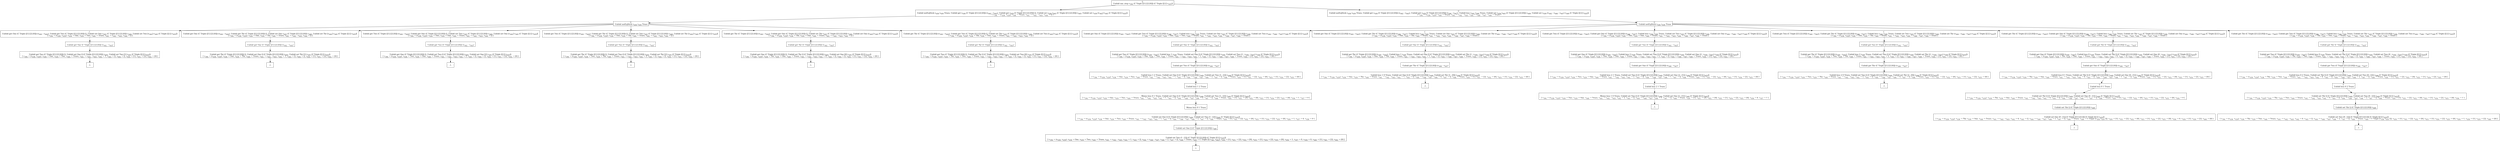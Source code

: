 digraph {
    graph [rankdir=TB
          ,bgcolor=transparent];
    node [shape=box
         ,fillcolor=white
         ,style=filled];
    0 [label=<O <BR/> Unfold one_step v<SUB>394</SUB> (C Triple [[1] [2] [0]]) (C Triple [[] [] v<SUB>435</SUB>])>];
    1 [label=<C <BR/> Unfold notEqStick v<SUB>438</SUB> v<SUB>439</SUB> Trueo, Unfold get v<SUB>438</SUB> (C Triple [[1] [2] [0]]) (v<SUB>442</SUB> : v<SUB>443</SUB>), Unfold get v<SUB>439</SUB> (C Triple [[1] [2] [0]]) [], Unfold set v<SUB>438</SUB> v<SUB>443</SUB> (C Triple [[1] [2] [0]]) v<SUB>445</SUB>, Unfold set v<SUB>439</SUB> [v<SUB>442</SUB>] v<SUB>445</SUB> (C Triple [[] [] v<SUB>435</SUB>]) <BR/>  [ v<SUB>394</SUB> &rarr; (v<SUB>438</SUB>, v<SUB>439</SUB>), v<SUB>440</SUB> &rarr; Trueo, v<SUB>441</SUB> &rarr; v<SUB>442</SUB> : v<SUB>443</SUB>, v<SUB>444</SUB> &rarr; [] ] >];
    2 [label=<C <BR/> Unfold notEqStick v<SUB>438</SUB> v<SUB>439</SUB> Trueo, Unfold get v<SUB>438</SUB> (C Triple [[1] [2] [0]]) (v<SUB>442</SUB> : v<SUB>443</SUB>), Unfold get v<SUB>439</SUB> (C Triple [[1] [2] [0]]) (v<SUB>446</SUB> : v<SUB>447</SUB>), Unfold less v<SUB>442</SUB> v<SUB>446</SUB> Trueo, Unfold set v<SUB>438</SUB> v<SUB>443</SUB> (C Triple [[1] [2] [0]]) v<SUB>449</SUB>, Unfold set v<SUB>439</SUB> (v<SUB>442</SUB> : v<SUB>446</SUB> : v<SUB>447</SUB>) v<SUB>449</SUB> (C Triple [[] [] v<SUB>435</SUB>]) <BR/>  [ v<SUB>394</SUB> &rarr; (v<SUB>438</SUB>, v<SUB>439</SUB>), v<SUB>440</SUB> &rarr; Trueo, v<SUB>441</SUB> &rarr; v<SUB>442</SUB> : v<SUB>443</SUB>, v<SUB>444</SUB> &rarr; v<SUB>446</SUB> : v<SUB>447</SUB>, v<SUB>448</SUB> &rarr; Trueo ] >];
    3 [label=<O <BR/> Unfold notEqStick v<SUB>438</SUB> v<SUB>439</SUB> Trueo>];
    4 [label=<C <BR/> Unfold get One (C Triple [[1] [2] [0]]) (v<SUB>442</SUB> : v<SUB>443</SUB>), Unfold get Two (C Triple [[1] [2] [0]]) [], Unfold set One v<SUB>443</SUB> (C Triple [[1] [2] [0]]) v<SUB>445</SUB>, Unfold set Two [v<SUB>442</SUB>] v<SUB>445</SUB> (C Triple [[] [] v<SUB>435</SUB>]) <BR/>  [ v<SUB>394</SUB> &rarr; (v<SUB>438</SUB>, v<SUB>439</SUB>), v<SUB>438</SUB> &rarr; One, v<SUB>439</SUB> &rarr; Two, v<SUB>440</SUB> &rarr; Trueo, v<SUB>441</SUB> &rarr; v<SUB>442</SUB> : v<SUB>443</SUB>, v<SUB>444</SUB> &rarr; [] ] >];
    5 [label=<C <BR/> Unfold get One (C Triple [[1] [2] [0]]) (v<SUB>442</SUB> : v<SUB>443</SUB>), Unfold get Thr (C Triple [[1] [2] [0]]) [], Unfold set One v<SUB>443</SUB> (C Triple [[1] [2] [0]]) v<SUB>445</SUB>, Unfold set Thr [v<SUB>442</SUB>] v<SUB>445</SUB> (C Triple [[] [] v<SUB>435</SUB>]) <BR/>  [ v<SUB>394</SUB> &rarr; (v<SUB>438</SUB>, v<SUB>439</SUB>), v<SUB>438</SUB> &rarr; One, v<SUB>439</SUB> &rarr; Thr, v<SUB>440</SUB> &rarr; Trueo, v<SUB>441</SUB> &rarr; v<SUB>442</SUB> : v<SUB>443</SUB>, v<SUB>444</SUB> &rarr; [] ] >];
    6 [label=<C <BR/> Unfold get Two (C Triple [[1] [2] [0]]) (v<SUB>442</SUB> : v<SUB>443</SUB>), Unfold get One (C Triple [[1] [2] [0]]) [], Unfold set Two v<SUB>443</SUB> (C Triple [[1] [2] [0]]) v<SUB>445</SUB>, Unfold set One [v<SUB>442</SUB>] v<SUB>445</SUB> (C Triple [[] [] v<SUB>435</SUB>]) <BR/>  [ v<SUB>394</SUB> &rarr; (v<SUB>438</SUB>, v<SUB>439</SUB>), v<SUB>438</SUB> &rarr; Two, v<SUB>439</SUB> &rarr; One, v<SUB>440</SUB> &rarr; Trueo, v<SUB>441</SUB> &rarr; v<SUB>442</SUB> : v<SUB>443</SUB>, v<SUB>444</SUB> &rarr; [] ] >];
    7 [label=<C <BR/> Unfold get Two (C Triple [[1] [2] [0]]) (v<SUB>442</SUB> : v<SUB>443</SUB>), Unfold get Thr (C Triple [[1] [2] [0]]) [], Unfold set Two v<SUB>443</SUB> (C Triple [[1] [2] [0]]) v<SUB>445</SUB>, Unfold set Thr [v<SUB>442</SUB>] v<SUB>445</SUB> (C Triple [[] [] v<SUB>435</SUB>]) <BR/>  [ v<SUB>394</SUB> &rarr; (v<SUB>438</SUB>, v<SUB>439</SUB>), v<SUB>438</SUB> &rarr; Two, v<SUB>439</SUB> &rarr; Thr, v<SUB>440</SUB> &rarr; Trueo, v<SUB>441</SUB> &rarr; v<SUB>442</SUB> : v<SUB>443</SUB>, v<SUB>444</SUB> &rarr; [] ] >];
    8 [label=<C <BR/> Unfold get Thr (C Triple [[1] [2] [0]]) (v<SUB>442</SUB> : v<SUB>443</SUB>), Unfold get One (C Triple [[1] [2] [0]]) [], Unfold set Thr v<SUB>443</SUB> (C Triple [[1] [2] [0]]) v<SUB>445</SUB>, Unfold set One [v<SUB>442</SUB>] v<SUB>445</SUB> (C Triple [[] [] v<SUB>435</SUB>]) <BR/>  [ v<SUB>394</SUB> &rarr; (v<SUB>438</SUB>, v<SUB>439</SUB>), v<SUB>438</SUB> &rarr; Thr, v<SUB>439</SUB> &rarr; One, v<SUB>440</SUB> &rarr; Trueo, v<SUB>441</SUB> &rarr; v<SUB>442</SUB> : v<SUB>443</SUB>, v<SUB>444</SUB> &rarr; [] ] >];
    9 [label=<C <BR/> Unfold get Thr (C Triple [[1] [2] [0]]) (v<SUB>442</SUB> : v<SUB>443</SUB>), Unfold get Two (C Triple [[1] [2] [0]]) [], Unfold set Thr v<SUB>443</SUB> (C Triple [[1] [2] [0]]) v<SUB>445</SUB>, Unfold set Two [v<SUB>442</SUB>] v<SUB>445</SUB> (C Triple [[] [] v<SUB>435</SUB>]) <BR/>  [ v<SUB>394</SUB> &rarr; (v<SUB>438</SUB>, v<SUB>439</SUB>), v<SUB>438</SUB> &rarr; Thr, v<SUB>439</SUB> &rarr; Two, v<SUB>440</SUB> &rarr; Trueo, v<SUB>441</SUB> &rarr; v<SUB>442</SUB> : v<SUB>443</SUB>, v<SUB>444</SUB> &rarr; [] ] >];
    10 [label=<O <BR/> Unfold get One (C Triple [[1] [2] [0]]) (v<SUB>442</SUB> : v<SUB>443</SUB>)>];
    11 [label=<C <BR/> Unfold get Two (C Triple [[1] [2] [0]]) [], Unfold set One [] (C Triple [[1] [2] [0]]) v<SUB>445</SUB>, Unfold set Two [1] v<SUB>445</SUB> (C Triple [[] [] v<SUB>435</SUB>]) <BR/>  [ v<SUB>394</SUB> &rarr; (v<SUB>438</SUB>, v<SUB>439</SUB>), v<SUB>438</SUB> &rarr; One, v<SUB>439</SUB> &rarr; Two, v<SUB>440</SUB> &rarr; Trueo, v<SUB>441</SUB> &rarr; v<SUB>442</SUB> : v<SUB>443</SUB>, v<SUB>442</SUB> &rarr; 1, v<SUB>443</SUB> &rarr; [], v<SUB>444</SUB> &rarr; [], v<SUB>450</SUB> &rarr; [1], v<SUB>451</SUB> &rarr; [2], v<SUB>452</SUB> &rarr; [0] ] >];
    12 [label=<_|_>];
    13 [label=<O <BR/> Unfold get One (C Triple [[1] [2] [0]]) (v<SUB>442</SUB> : v<SUB>443</SUB>)>];
    14 [label=<C <BR/> Unfold get Thr (C Triple [[1] [2] [0]]) [], Unfold set One [] (C Triple [[1] [2] [0]]) v<SUB>445</SUB>, Unfold set Thr [1] v<SUB>445</SUB> (C Triple [[] [] v<SUB>435</SUB>]) <BR/>  [ v<SUB>394</SUB> &rarr; (v<SUB>438</SUB>, v<SUB>439</SUB>), v<SUB>438</SUB> &rarr; One, v<SUB>439</SUB> &rarr; Thr, v<SUB>440</SUB> &rarr; Trueo, v<SUB>441</SUB> &rarr; v<SUB>442</SUB> : v<SUB>443</SUB>, v<SUB>442</SUB> &rarr; 1, v<SUB>443</SUB> &rarr; [], v<SUB>444</SUB> &rarr; [], v<SUB>450</SUB> &rarr; [1], v<SUB>451</SUB> &rarr; [2], v<SUB>452</SUB> &rarr; [0] ] >];
    15 [label=<_|_>];
    16 [label=<O <BR/> Unfold get Two (C Triple [[1] [2] [0]]) (v<SUB>442</SUB> : v<SUB>443</SUB>)>];
    17 [label=<C <BR/> Unfold get One (C Triple [[1] [2] [0]]) [], Unfold set Two [] (C Triple [[1] [2] [0]]) v<SUB>445</SUB>, Unfold set One [2] v<SUB>445</SUB> (C Triple [[] [] v<SUB>435</SUB>]) <BR/>  [ v<SUB>394</SUB> &rarr; (v<SUB>438</SUB>, v<SUB>439</SUB>), v<SUB>438</SUB> &rarr; Two, v<SUB>439</SUB> &rarr; One, v<SUB>440</SUB> &rarr; Trueo, v<SUB>441</SUB> &rarr; v<SUB>442</SUB> : v<SUB>443</SUB>, v<SUB>442</SUB> &rarr; 2, v<SUB>443</SUB> &rarr; [], v<SUB>444</SUB> &rarr; [], v<SUB>450</SUB> &rarr; [1], v<SUB>451</SUB> &rarr; [2], v<SUB>452</SUB> &rarr; [0] ] >];
    18 [label=<_|_>];
    19 [label=<O <BR/> Unfold get Two (C Triple [[1] [2] [0]]) (v<SUB>442</SUB> : v<SUB>443</SUB>)>];
    20 [label=<C <BR/> Unfold get Thr (C Triple [[1] [2] [0]]) [], Unfold set Two [] (C Triple [[1] [2] [0]]) v<SUB>445</SUB>, Unfold set Thr [2] v<SUB>445</SUB> (C Triple [[] [] v<SUB>435</SUB>]) <BR/>  [ v<SUB>394</SUB> &rarr; (v<SUB>438</SUB>, v<SUB>439</SUB>), v<SUB>438</SUB> &rarr; Two, v<SUB>439</SUB> &rarr; Thr, v<SUB>440</SUB> &rarr; Trueo, v<SUB>441</SUB> &rarr; v<SUB>442</SUB> : v<SUB>443</SUB>, v<SUB>442</SUB> &rarr; 2, v<SUB>443</SUB> &rarr; [], v<SUB>444</SUB> &rarr; [], v<SUB>450</SUB> &rarr; [1], v<SUB>451</SUB> &rarr; [2], v<SUB>452</SUB> &rarr; [0] ] >];
    21 [label=<_|_>];
    22 [label=<O <BR/> Unfold get Thr (C Triple [[1] [2] [0]]) (v<SUB>442</SUB> : v<SUB>443</SUB>)>];
    23 [label=<C <BR/> Unfold get One (C Triple [[1] [2] [0]]) [], Unfold set Thr [] (C Triple [[1] [2] [0]]) v<SUB>445</SUB>, Unfold set One [0] v<SUB>445</SUB> (C Triple [[] [] v<SUB>435</SUB>]) <BR/>  [ v<SUB>394</SUB> &rarr; (v<SUB>438</SUB>, v<SUB>439</SUB>), v<SUB>438</SUB> &rarr; Thr, v<SUB>439</SUB> &rarr; One, v<SUB>440</SUB> &rarr; Trueo, v<SUB>441</SUB> &rarr; v<SUB>442</SUB> : v<SUB>443</SUB>, v<SUB>442</SUB> &rarr; 0, v<SUB>443</SUB> &rarr; [], v<SUB>444</SUB> &rarr; [], v<SUB>450</SUB> &rarr; [1], v<SUB>451</SUB> &rarr; [2], v<SUB>452</SUB> &rarr; [0] ] >];
    24 [label=<_|_>];
    25 [label=<O <BR/> Unfold get Thr (C Triple [[1] [2] [0]]) (v<SUB>442</SUB> : v<SUB>443</SUB>)>];
    26 [label=<C <BR/> Unfold get Two (C Triple [[1] [2] [0]]) [], Unfold set Thr [] (C Triple [[1] [2] [0]]) v<SUB>445</SUB>, Unfold set Two [0] v<SUB>445</SUB> (C Triple [[] [] v<SUB>435</SUB>]) <BR/>  [ v<SUB>394</SUB> &rarr; (v<SUB>438</SUB>, v<SUB>439</SUB>), v<SUB>438</SUB> &rarr; Thr, v<SUB>439</SUB> &rarr; Two, v<SUB>440</SUB> &rarr; Trueo, v<SUB>441</SUB> &rarr; v<SUB>442</SUB> : v<SUB>443</SUB>, v<SUB>442</SUB> &rarr; 0, v<SUB>443</SUB> &rarr; [], v<SUB>444</SUB> &rarr; [], v<SUB>450</SUB> &rarr; [1], v<SUB>451</SUB> &rarr; [2], v<SUB>452</SUB> &rarr; [0] ] >];
    27 [label=<_|_>];
    28 [label=<O <BR/> Unfold notEqStick v<SUB>438</SUB> v<SUB>439</SUB> Trueo>];
    29 [label=<C <BR/> Unfold get One (C Triple [[1] [2] [0]]) (v<SUB>442</SUB> : v<SUB>443</SUB>), Unfold get Two (C Triple [[1] [2] [0]]) (v<SUB>446</SUB> : v<SUB>447</SUB>), Unfold less v<SUB>442</SUB> v<SUB>446</SUB> Trueo, Unfold set One v<SUB>443</SUB> (C Triple [[1] [2] [0]]) v<SUB>449</SUB>, Unfold set Two (v<SUB>442</SUB> : v<SUB>446</SUB> : v<SUB>447</SUB>) v<SUB>449</SUB> (C Triple [[] [] v<SUB>435</SUB>]) <BR/>  [ v<SUB>394</SUB> &rarr; (v<SUB>438</SUB>, v<SUB>439</SUB>), v<SUB>438</SUB> &rarr; One, v<SUB>439</SUB> &rarr; Two, v<SUB>440</SUB> &rarr; Trueo, v<SUB>441</SUB> &rarr; v<SUB>442</SUB> : v<SUB>443</SUB>, v<SUB>444</SUB> &rarr; v<SUB>446</SUB> : v<SUB>447</SUB>, v<SUB>448</SUB> &rarr; Trueo ] >];
    30 [label=<C <BR/> Unfold get One (C Triple [[1] [2] [0]]) (v<SUB>442</SUB> : v<SUB>443</SUB>), Unfold get Thr (C Triple [[1] [2] [0]]) (v<SUB>446</SUB> : v<SUB>447</SUB>), Unfold less v<SUB>442</SUB> v<SUB>446</SUB> Trueo, Unfold set One v<SUB>443</SUB> (C Triple [[1] [2] [0]]) v<SUB>449</SUB>, Unfold set Thr (v<SUB>442</SUB> : v<SUB>446</SUB> : v<SUB>447</SUB>) v<SUB>449</SUB> (C Triple [[] [] v<SUB>435</SUB>]) <BR/>  [ v<SUB>394</SUB> &rarr; (v<SUB>438</SUB>, v<SUB>439</SUB>), v<SUB>438</SUB> &rarr; One, v<SUB>439</SUB> &rarr; Thr, v<SUB>440</SUB> &rarr; Trueo, v<SUB>441</SUB> &rarr; v<SUB>442</SUB> : v<SUB>443</SUB>, v<SUB>444</SUB> &rarr; v<SUB>446</SUB> : v<SUB>447</SUB>, v<SUB>448</SUB> &rarr; Trueo ] >];
    31 [label=<C <BR/> Unfold get Two (C Triple [[1] [2] [0]]) (v<SUB>442</SUB> : v<SUB>443</SUB>), Unfold get One (C Triple [[1] [2] [0]]) (v<SUB>446</SUB> : v<SUB>447</SUB>), Unfold less v<SUB>442</SUB> v<SUB>446</SUB> Trueo, Unfold set Two v<SUB>443</SUB> (C Triple [[1] [2] [0]]) v<SUB>449</SUB>, Unfold set One (v<SUB>442</SUB> : v<SUB>446</SUB> : v<SUB>447</SUB>) v<SUB>449</SUB> (C Triple [[] [] v<SUB>435</SUB>]) <BR/>  [ v<SUB>394</SUB> &rarr; (v<SUB>438</SUB>, v<SUB>439</SUB>), v<SUB>438</SUB> &rarr; Two, v<SUB>439</SUB> &rarr; One, v<SUB>440</SUB> &rarr; Trueo, v<SUB>441</SUB> &rarr; v<SUB>442</SUB> : v<SUB>443</SUB>, v<SUB>444</SUB> &rarr; v<SUB>446</SUB> : v<SUB>447</SUB>, v<SUB>448</SUB> &rarr; Trueo ] >];
    32 [label=<C <BR/> Unfold get Two (C Triple [[1] [2] [0]]) (v<SUB>442</SUB> : v<SUB>443</SUB>), Unfold get Thr (C Triple [[1] [2] [0]]) (v<SUB>446</SUB> : v<SUB>447</SUB>), Unfold less v<SUB>442</SUB> v<SUB>446</SUB> Trueo, Unfold set Two v<SUB>443</SUB> (C Triple [[1] [2] [0]]) v<SUB>449</SUB>, Unfold set Thr (v<SUB>442</SUB> : v<SUB>446</SUB> : v<SUB>447</SUB>) v<SUB>449</SUB> (C Triple [[] [] v<SUB>435</SUB>]) <BR/>  [ v<SUB>394</SUB> &rarr; (v<SUB>438</SUB>, v<SUB>439</SUB>), v<SUB>438</SUB> &rarr; Two, v<SUB>439</SUB> &rarr; Thr, v<SUB>440</SUB> &rarr; Trueo, v<SUB>441</SUB> &rarr; v<SUB>442</SUB> : v<SUB>443</SUB>, v<SUB>444</SUB> &rarr; v<SUB>446</SUB> : v<SUB>447</SUB>, v<SUB>448</SUB> &rarr; Trueo ] >];
    33 [label=<C <BR/> Unfold get Thr (C Triple [[1] [2] [0]]) (v<SUB>442</SUB> : v<SUB>443</SUB>), Unfold get One (C Triple [[1] [2] [0]]) (v<SUB>446</SUB> : v<SUB>447</SUB>), Unfold less v<SUB>442</SUB> v<SUB>446</SUB> Trueo, Unfold set Thr v<SUB>443</SUB> (C Triple [[1] [2] [0]]) v<SUB>449</SUB>, Unfold set One (v<SUB>442</SUB> : v<SUB>446</SUB> : v<SUB>447</SUB>) v<SUB>449</SUB> (C Triple [[] [] v<SUB>435</SUB>]) <BR/>  [ v<SUB>394</SUB> &rarr; (v<SUB>438</SUB>, v<SUB>439</SUB>), v<SUB>438</SUB> &rarr; Thr, v<SUB>439</SUB> &rarr; One, v<SUB>440</SUB> &rarr; Trueo, v<SUB>441</SUB> &rarr; v<SUB>442</SUB> : v<SUB>443</SUB>, v<SUB>444</SUB> &rarr; v<SUB>446</SUB> : v<SUB>447</SUB>, v<SUB>448</SUB> &rarr; Trueo ] >];
    34 [label=<C <BR/> Unfold get Thr (C Triple [[1] [2] [0]]) (v<SUB>442</SUB> : v<SUB>443</SUB>), Unfold get Two (C Triple [[1] [2] [0]]) (v<SUB>446</SUB> : v<SUB>447</SUB>), Unfold less v<SUB>442</SUB> v<SUB>446</SUB> Trueo, Unfold set Thr v<SUB>443</SUB> (C Triple [[1] [2] [0]]) v<SUB>449</SUB>, Unfold set Two (v<SUB>442</SUB> : v<SUB>446</SUB> : v<SUB>447</SUB>) v<SUB>449</SUB> (C Triple [[] [] v<SUB>435</SUB>]) <BR/>  [ v<SUB>394</SUB> &rarr; (v<SUB>438</SUB>, v<SUB>439</SUB>), v<SUB>438</SUB> &rarr; Thr, v<SUB>439</SUB> &rarr; Two, v<SUB>440</SUB> &rarr; Trueo, v<SUB>441</SUB> &rarr; v<SUB>442</SUB> : v<SUB>443</SUB>, v<SUB>444</SUB> &rarr; v<SUB>446</SUB> : v<SUB>447</SUB>, v<SUB>448</SUB> &rarr; Trueo ] >];
    35 [label=<O <BR/> Unfold get One (C Triple [[1] [2] [0]]) (v<SUB>442</SUB> : v<SUB>443</SUB>)>];
    36 [label=<C <BR/> Unfold get Two (C Triple [[1] [2] [0]]) (v<SUB>446</SUB> : v<SUB>447</SUB>), Unfold less 1 v<SUB>446</SUB> Trueo, Unfold set One [] (C Triple [[1] [2] [0]]) v<SUB>449</SUB>, Unfold set Two (1 : v<SUB>446</SUB> : v<SUB>447</SUB>) v<SUB>449</SUB> (C Triple [[] [] v<SUB>435</SUB>]) <BR/>  [ v<SUB>394</SUB> &rarr; (v<SUB>438</SUB>, v<SUB>439</SUB>), v<SUB>438</SUB> &rarr; One, v<SUB>439</SUB> &rarr; Two, v<SUB>440</SUB> &rarr; Trueo, v<SUB>441</SUB> &rarr; v<SUB>442</SUB> : v<SUB>443</SUB>, v<SUB>442</SUB> &rarr; 1, v<SUB>443</SUB> &rarr; [], v<SUB>444</SUB> &rarr; v<SUB>446</SUB> : v<SUB>447</SUB>, v<SUB>448</SUB> &rarr; Trueo, v<SUB>450</SUB> &rarr; [1], v<SUB>451</SUB> &rarr; [2], v<SUB>452</SUB> &rarr; [0] ] >];
    37 [label=<O <BR/> Unfold get Two (C Triple [[1] [2] [0]]) (v<SUB>446</SUB> : v<SUB>447</SUB>)>];
    38 [label=<C <BR/> Unfold less 1 2 Trueo, Unfold set One [] (C Triple [[1] [2] [0]]) v<SUB>449</SUB>, Unfold set Two (1 : [2]) v<SUB>449</SUB> (C Triple [[] [] v<SUB>435</SUB>]) <BR/>  [ v<SUB>394</SUB> &rarr; (v<SUB>438</SUB>, v<SUB>439</SUB>), v<SUB>438</SUB> &rarr; One, v<SUB>439</SUB> &rarr; Two, v<SUB>440</SUB> &rarr; Trueo, v<SUB>441</SUB> &rarr; v<SUB>442</SUB> : v<SUB>443</SUB>, v<SUB>442</SUB> &rarr; 1, v<SUB>443</SUB> &rarr; [], v<SUB>444</SUB> &rarr; v<SUB>446</SUB> : v<SUB>447</SUB>, v<SUB>446</SUB> &rarr; 2, v<SUB>447</SUB> &rarr; [], v<SUB>448</SUB> &rarr; Trueo, v<SUB>450</SUB> &rarr; [1], v<SUB>451</SUB> &rarr; [2], v<SUB>452</SUB> &rarr; [0], v<SUB>453</SUB> &rarr; [1], v<SUB>454</SUB> &rarr; [2], v<SUB>455</SUB> &rarr; [0] ] >];
    39 [label=<O <BR/> Unfold less 1 2 Trueo>];
    40 [label=<C <BR/> Memo less 0 1 Trueo, Unfold set One [] (C Triple [[1] [2] [0]]) v<SUB>449</SUB>, Unfold set Two (1 : [2]) v<SUB>449</SUB> (C Triple [[] [] v<SUB>435</SUB>]) <BR/>  [ v<SUB>394</SUB> &rarr; (v<SUB>438</SUB>, v<SUB>439</SUB>), v<SUB>438</SUB> &rarr; One, v<SUB>439</SUB> &rarr; Two, v<SUB>440</SUB> &rarr; Trueo, v<SUB>441</SUB> &rarr; v<SUB>442</SUB> : v<SUB>443</SUB>, v<SUB>442</SUB> &rarr; 1, v<SUB>443</SUB> &rarr; [], v<SUB>444</SUB> &rarr; v<SUB>446</SUB> : v<SUB>447</SUB>, v<SUB>446</SUB> &rarr; 2, v<SUB>447</SUB> &rarr; [], v<SUB>448</SUB> &rarr; Trueo, v<SUB>450</SUB> &rarr; [1], v<SUB>451</SUB> &rarr; [2], v<SUB>452</SUB> &rarr; [0], v<SUB>453</SUB> &rarr; [1], v<SUB>454</SUB> &rarr; [2], v<SUB>455</SUB> &rarr; [0], v<SUB>456</SUB> &rarr; 1, v<SUB>457</SUB> &rarr; 0 ] >];
    41 [label=<O <BR/> Memo less 0 1 Trueo>];
    42 [label=<C <BR/> Unfold set One [] (C Triple [[1] [2] [0]]) v<SUB>449</SUB>, Unfold set Two (1 : [2]) v<SUB>449</SUB> (C Triple [[] [] v<SUB>435</SUB>]) <BR/>  [ v<SUB>394</SUB> &rarr; (v<SUB>438</SUB>, v<SUB>439</SUB>), v<SUB>438</SUB> &rarr; One, v<SUB>439</SUB> &rarr; Two, v<SUB>440</SUB> &rarr; Trueo, v<SUB>441</SUB> &rarr; v<SUB>442</SUB> : v<SUB>443</SUB>, v<SUB>442</SUB> &rarr; 1, v<SUB>443</SUB> &rarr; [], v<SUB>444</SUB> &rarr; v<SUB>446</SUB> : v<SUB>447</SUB>, v<SUB>446</SUB> &rarr; 2, v<SUB>447</SUB> &rarr; [], v<SUB>448</SUB> &rarr; Trueo, v<SUB>450</SUB> &rarr; [1], v<SUB>451</SUB> &rarr; [2], v<SUB>452</SUB> &rarr; [0], v<SUB>453</SUB> &rarr; [1], v<SUB>454</SUB> &rarr; [2], v<SUB>455</SUB> &rarr; [0], v<SUB>456</SUB> &rarr; 1, v<SUB>457</SUB> &rarr; 0, v<SUB>458</SUB> &rarr; 0 ] >];
    43 [label=<O <BR/> Unfold set One [] (C Triple [[1] [2] [0]]) v<SUB>449</SUB>>];
    44 [label=<C <BR/> Unfold set Two (1 : [2]) (C Triple [[] [2] [0]]) (C Triple [[] [] v<SUB>435</SUB>]) <BR/>  [ v<SUB>394</SUB> &rarr; (v<SUB>438</SUB>, v<SUB>439</SUB>), v<SUB>438</SUB> &rarr; One, v<SUB>439</SUB> &rarr; Two, v<SUB>440</SUB> &rarr; Trueo, v<SUB>441</SUB> &rarr; v<SUB>442</SUB> : v<SUB>443</SUB>, v<SUB>442</SUB> &rarr; 1, v<SUB>443</SUB> &rarr; [], v<SUB>444</SUB> &rarr; v<SUB>446</SUB> : v<SUB>447</SUB>, v<SUB>446</SUB> &rarr; 2, v<SUB>447</SUB> &rarr; [], v<SUB>448</SUB> &rarr; Trueo, v<SUB>449</SUB> &rarr; C Triple [[] v<SUB>461</SUB> v<SUB>462</SUB>], v<SUB>450</SUB> &rarr; [1], v<SUB>451</SUB> &rarr; [2], v<SUB>452</SUB> &rarr; [0], v<SUB>453</SUB> &rarr; [1], v<SUB>454</SUB> &rarr; [2], v<SUB>455</SUB> &rarr; [0], v<SUB>456</SUB> &rarr; 1, v<SUB>457</SUB> &rarr; 0, v<SUB>458</SUB> &rarr; 0, v<SUB>460</SUB> &rarr; [1], v<SUB>461</SUB> &rarr; [2], v<SUB>462</SUB> &rarr; [0] ] >];
    45 [label=<_|_>];
    46 [label=<O <BR/> Unfold get One (C Triple [[1] [2] [0]]) (v<SUB>442</SUB> : v<SUB>443</SUB>)>];
    47 [label=<C <BR/> Unfold get Thr (C Triple [[1] [2] [0]]) (v<SUB>446</SUB> : v<SUB>447</SUB>), Unfold less 1 v<SUB>446</SUB> Trueo, Unfold set One [] (C Triple [[1] [2] [0]]) v<SUB>449</SUB>, Unfold set Thr (1 : v<SUB>446</SUB> : v<SUB>447</SUB>) v<SUB>449</SUB> (C Triple [[] [] v<SUB>435</SUB>]) <BR/>  [ v<SUB>394</SUB> &rarr; (v<SUB>438</SUB>, v<SUB>439</SUB>), v<SUB>438</SUB> &rarr; One, v<SUB>439</SUB> &rarr; Thr, v<SUB>440</SUB> &rarr; Trueo, v<SUB>441</SUB> &rarr; v<SUB>442</SUB> : v<SUB>443</SUB>, v<SUB>442</SUB> &rarr; 1, v<SUB>443</SUB> &rarr; [], v<SUB>444</SUB> &rarr; v<SUB>446</SUB> : v<SUB>447</SUB>, v<SUB>448</SUB> &rarr; Trueo, v<SUB>450</SUB> &rarr; [1], v<SUB>451</SUB> &rarr; [2], v<SUB>452</SUB> &rarr; [0] ] >];
    48 [label=<O <BR/> Unfold get Thr (C Triple [[1] [2] [0]]) (v<SUB>446</SUB> : v<SUB>447</SUB>)>];
    49 [label=<C <BR/> Unfold less 1 0 Trueo, Unfold set One [] (C Triple [[1] [2] [0]]) v<SUB>449</SUB>, Unfold set Thr (1 : [0]) v<SUB>449</SUB> (C Triple [[] [] v<SUB>435</SUB>]) <BR/>  [ v<SUB>394</SUB> &rarr; (v<SUB>438</SUB>, v<SUB>439</SUB>), v<SUB>438</SUB> &rarr; One, v<SUB>439</SUB> &rarr; Thr, v<SUB>440</SUB> &rarr; Trueo, v<SUB>441</SUB> &rarr; v<SUB>442</SUB> : v<SUB>443</SUB>, v<SUB>442</SUB> &rarr; 1, v<SUB>443</SUB> &rarr; [], v<SUB>444</SUB> &rarr; v<SUB>446</SUB> : v<SUB>447</SUB>, v<SUB>446</SUB> &rarr; 0, v<SUB>447</SUB> &rarr; [], v<SUB>448</SUB> &rarr; Trueo, v<SUB>450</SUB> &rarr; [1], v<SUB>451</SUB> &rarr; [2], v<SUB>452</SUB> &rarr; [0], v<SUB>453</SUB> &rarr; [1], v<SUB>454</SUB> &rarr; [2], v<SUB>455</SUB> &rarr; [0] ] >];
    50 [label=<_|_>];
    51 [label=<O <BR/> Unfold get Two (C Triple [[1] [2] [0]]) (v<SUB>442</SUB> : v<SUB>443</SUB>)>];
    52 [label=<C <BR/> Unfold get One (C Triple [[1] [2] [0]]) (v<SUB>446</SUB> : v<SUB>447</SUB>), Unfold less 2 v<SUB>446</SUB> Trueo, Unfold set Two [] (C Triple [[1] [2] [0]]) v<SUB>449</SUB>, Unfold set One (2 : v<SUB>446</SUB> : v<SUB>447</SUB>) v<SUB>449</SUB> (C Triple [[] [] v<SUB>435</SUB>]) <BR/>  [ v<SUB>394</SUB> &rarr; (v<SUB>438</SUB>, v<SUB>439</SUB>), v<SUB>438</SUB> &rarr; Two, v<SUB>439</SUB> &rarr; One, v<SUB>440</SUB> &rarr; Trueo, v<SUB>441</SUB> &rarr; v<SUB>442</SUB> : v<SUB>443</SUB>, v<SUB>442</SUB> &rarr; 2, v<SUB>443</SUB> &rarr; [], v<SUB>444</SUB> &rarr; v<SUB>446</SUB> : v<SUB>447</SUB>, v<SUB>448</SUB> &rarr; Trueo, v<SUB>450</SUB> &rarr; [1], v<SUB>451</SUB> &rarr; [2], v<SUB>452</SUB> &rarr; [0] ] >];
    53 [label=<O <BR/> Unfold get One (C Triple [[1] [2] [0]]) (v<SUB>446</SUB> : v<SUB>447</SUB>)>];
    54 [label=<C <BR/> Unfold less 2 1 Trueo, Unfold set Two [] (C Triple [[1] [2] [0]]) v<SUB>449</SUB>, Unfold set One (2 : [1]) v<SUB>449</SUB> (C Triple [[] [] v<SUB>435</SUB>]) <BR/>  [ v<SUB>394</SUB> &rarr; (v<SUB>438</SUB>, v<SUB>439</SUB>), v<SUB>438</SUB> &rarr; Two, v<SUB>439</SUB> &rarr; One, v<SUB>440</SUB> &rarr; Trueo, v<SUB>441</SUB> &rarr; v<SUB>442</SUB> : v<SUB>443</SUB>, v<SUB>442</SUB> &rarr; 2, v<SUB>443</SUB> &rarr; [], v<SUB>444</SUB> &rarr; v<SUB>446</SUB> : v<SUB>447</SUB>, v<SUB>446</SUB> &rarr; 1, v<SUB>447</SUB> &rarr; [], v<SUB>448</SUB> &rarr; Trueo, v<SUB>450</SUB> &rarr; [1], v<SUB>451</SUB> &rarr; [2], v<SUB>452</SUB> &rarr; [0], v<SUB>453</SUB> &rarr; [1], v<SUB>454</SUB> &rarr; [2], v<SUB>455</SUB> &rarr; [0] ] >];
    55 [label=<O <BR/> Unfold less 2 1 Trueo>];
    56 [label=<C <BR/> Memo less 1 0 Trueo, Unfold set Two [] (C Triple [[1] [2] [0]]) v<SUB>449</SUB>, Unfold set One (2 : [1]) v<SUB>449</SUB> (C Triple [[] [] v<SUB>435</SUB>]) <BR/>  [ v<SUB>394</SUB> &rarr; (v<SUB>438</SUB>, v<SUB>439</SUB>), v<SUB>438</SUB> &rarr; Two, v<SUB>439</SUB> &rarr; One, v<SUB>440</SUB> &rarr; Trueo, v<SUB>441</SUB> &rarr; v<SUB>442</SUB> : v<SUB>443</SUB>, v<SUB>442</SUB> &rarr; 2, v<SUB>443</SUB> &rarr; [], v<SUB>444</SUB> &rarr; v<SUB>446</SUB> : v<SUB>447</SUB>, v<SUB>446</SUB> &rarr; 1, v<SUB>447</SUB> &rarr; [], v<SUB>448</SUB> &rarr; Trueo, v<SUB>450</SUB> &rarr; [1], v<SUB>451</SUB> &rarr; [2], v<SUB>452</SUB> &rarr; [0], v<SUB>453</SUB> &rarr; [1], v<SUB>454</SUB> &rarr; [2], v<SUB>455</SUB> &rarr; [0], v<SUB>456</SUB> &rarr; 0, v<SUB>457</SUB> &rarr; 1 ] >];
    57 [label=<_|_>];
    58 [label=<O <BR/> Unfold get Two (C Triple [[1] [2] [0]]) (v<SUB>442</SUB> : v<SUB>443</SUB>)>];
    59 [label=<C <BR/> Unfold get Thr (C Triple [[1] [2] [0]]) (v<SUB>446</SUB> : v<SUB>447</SUB>), Unfold less 2 v<SUB>446</SUB> Trueo, Unfold set Two [] (C Triple [[1] [2] [0]]) v<SUB>449</SUB>, Unfold set Thr (2 : v<SUB>446</SUB> : v<SUB>447</SUB>) v<SUB>449</SUB> (C Triple [[] [] v<SUB>435</SUB>]) <BR/>  [ v<SUB>394</SUB> &rarr; (v<SUB>438</SUB>, v<SUB>439</SUB>), v<SUB>438</SUB> &rarr; Two, v<SUB>439</SUB> &rarr; Thr, v<SUB>440</SUB> &rarr; Trueo, v<SUB>441</SUB> &rarr; v<SUB>442</SUB> : v<SUB>443</SUB>, v<SUB>442</SUB> &rarr; 2, v<SUB>443</SUB> &rarr; [], v<SUB>444</SUB> &rarr; v<SUB>446</SUB> : v<SUB>447</SUB>, v<SUB>448</SUB> &rarr; Trueo, v<SUB>450</SUB> &rarr; [1], v<SUB>451</SUB> &rarr; [2], v<SUB>452</SUB> &rarr; [0] ] >];
    60 [label=<O <BR/> Unfold get Thr (C Triple [[1] [2] [0]]) (v<SUB>446</SUB> : v<SUB>447</SUB>)>];
    61 [label=<C <BR/> Unfold less 2 0 Trueo, Unfold set Two [] (C Triple [[1] [2] [0]]) v<SUB>449</SUB>, Unfold set Thr (2 : [0]) v<SUB>449</SUB> (C Triple [[] [] v<SUB>435</SUB>]) <BR/>  [ v<SUB>394</SUB> &rarr; (v<SUB>438</SUB>, v<SUB>439</SUB>), v<SUB>438</SUB> &rarr; Two, v<SUB>439</SUB> &rarr; Thr, v<SUB>440</SUB> &rarr; Trueo, v<SUB>441</SUB> &rarr; v<SUB>442</SUB> : v<SUB>443</SUB>, v<SUB>442</SUB> &rarr; 2, v<SUB>443</SUB> &rarr; [], v<SUB>444</SUB> &rarr; v<SUB>446</SUB> : v<SUB>447</SUB>, v<SUB>446</SUB> &rarr; 0, v<SUB>447</SUB> &rarr; [], v<SUB>448</SUB> &rarr; Trueo, v<SUB>450</SUB> &rarr; [1], v<SUB>451</SUB> &rarr; [2], v<SUB>452</SUB> &rarr; [0], v<SUB>453</SUB> &rarr; [1], v<SUB>454</SUB> &rarr; [2], v<SUB>455</SUB> &rarr; [0] ] >];
    62 [label=<_|_>];
    63 [label=<O <BR/> Unfold get Thr (C Triple [[1] [2] [0]]) (v<SUB>442</SUB> : v<SUB>443</SUB>)>];
    64 [label=<C <BR/> Unfold get One (C Triple [[1] [2] [0]]) (v<SUB>446</SUB> : v<SUB>447</SUB>), Unfold less 0 v<SUB>446</SUB> Trueo, Unfold set Thr [] (C Triple [[1] [2] [0]]) v<SUB>449</SUB>, Unfold set One (0 : v<SUB>446</SUB> : v<SUB>447</SUB>) v<SUB>449</SUB> (C Triple [[] [] v<SUB>435</SUB>]) <BR/>  [ v<SUB>394</SUB> &rarr; (v<SUB>438</SUB>, v<SUB>439</SUB>), v<SUB>438</SUB> &rarr; Thr, v<SUB>439</SUB> &rarr; One, v<SUB>440</SUB> &rarr; Trueo, v<SUB>441</SUB> &rarr; v<SUB>442</SUB> : v<SUB>443</SUB>, v<SUB>442</SUB> &rarr; 0, v<SUB>443</SUB> &rarr; [], v<SUB>444</SUB> &rarr; v<SUB>446</SUB> : v<SUB>447</SUB>, v<SUB>448</SUB> &rarr; Trueo, v<SUB>450</SUB> &rarr; [1], v<SUB>451</SUB> &rarr; [2], v<SUB>452</SUB> &rarr; [0] ] >];
    65 [label=<O <BR/> Unfold get One (C Triple [[1] [2] [0]]) (v<SUB>446</SUB> : v<SUB>447</SUB>)>];
    66 [label=<C <BR/> Unfold less 0 1 Trueo, Unfold set Thr [] (C Triple [[1] [2] [0]]) v<SUB>449</SUB>, Unfold set One (0 : [1]) v<SUB>449</SUB> (C Triple [[] [] v<SUB>435</SUB>]) <BR/>  [ v<SUB>394</SUB> &rarr; (v<SUB>438</SUB>, v<SUB>439</SUB>), v<SUB>438</SUB> &rarr; Thr, v<SUB>439</SUB> &rarr; One, v<SUB>440</SUB> &rarr; Trueo, v<SUB>441</SUB> &rarr; v<SUB>442</SUB> : v<SUB>443</SUB>, v<SUB>442</SUB> &rarr; 0, v<SUB>443</SUB> &rarr; [], v<SUB>444</SUB> &rarr; v<SUB>446</SUB> : v<SUB>447</SUB>, v<SUB>446</SUB> &rarr; 1, v<SUB>447</SUB> &rarr; [], v<SUB>448</SUB> &rarr; Trueo, v<SUB>450</SUB> &rarr; [1], v<SUB>451</SUB> &rarr; [2], v<SUB>452</SUB> &rarr; [0], v<SUB>453</SUB> &rarr; [1], v<SUB>454</SUB> &rarr; [2], v<SUB>455</SUB> &rarr; [0] ] >];
    67 [label=<O <BR/> Unfold less 0 1 Trueo>];
    68 [label=<C <BR/> Unfold set Thr [] (C Triple [[1] [2] [0]]) v<SUB>449</SUB>, Unfold set One (0 : [1]) v<SUB>449</SUB> (C Triple [[] [] v<SUB>435</SUB>]) <BR/>  [ v<SUB>394</SUB> &rarr; (v<SUB>438</SUB>, v<SUB>439</SUB>), v<SUB>438</SUB> &rarr; Thr, v<SUB>439</SUB> &rarr; One, v<SUB>440</SUB> &rarr; Trueo, v<SUB>441</SUB> &rarr; v<SUB>442</SUB> : v<SUB>443</SUB>, v<SUB>442</SUB> &rarr; 0, v<SUB>443</SUB> &rarr; [], v<SUB>444</SUB> &rarr; v<SUB>446</SUB> : v<SUB>447</SUB>, v<SUB>446</SUB> &rarr; 1, v<SUB>447</SUB> &rarr; [], v<SUB>448</SUB> &rarr; Trueo, v<SUB>450</SUB> &rarr; [1], v<SUB>451</SUB> &rarr; [2], v<SUB>452</SUB> &rarr; [0], v<SUB>453</SUB> &rarr; [1], v<SUB>454</SUB> &rarr; [2], v<SUB>455</SUB> &rarr; [0], v<SUB>456</SUB> &rarr; 0 ] >];
    69 [label=<O <BR/> Unfold set Thr [] (C Triple [[1] [2] [0]]) v<SUB>449</SUB>>];
    70 [label=<C <BR/> Unfold set One (0 : [1]) (C Triple [[1] [2] []]) (C Triple [[] [] v<SUB>435</SUB>]) <BR/>  [ v<SUB>394</SUB> &rarr; (v<SUB>438</SUB>, v<SUB>439</SUB>), v<SUB>438</SUB> &rarr; Thr, v<SUB>439</SUB> &rarr; One, v<SUB>440</SUB> &rarr; Trueo, v<SUB>441</SUB> &rarr; v<SUB>442</SUB> : v<SUB>443</SUB>, v<SUB>442</SUB> &rarr; 0, v<SUB>443</SUB> &rarr; [], v<SUB>444</SUB> &rarr; v<SUB>446</SUB> : v<SUB>447</SUB>, v<SUB>446</SUB> &rarr; 1, v<SUB>447</SUB> &rarr; [], v<SUB>448</SUB> &rarr; Trueo, v<SUB>449</SUB> &rarr; C Triple [v<SUB>458</SUB> v<SUB>459</SUB> []], v<SUB>450</SUB> &rarr; [1], v<SUB>451</SUB> &rarr; [2], v<SUB>452</SUB> &rarr; [0], v<SUB>453</SUB> &rarr; [1], v<SUB>454</SUB> &rarr; [2], v<SUB>455</SUB> &rarr; [0], v<SUB>456</SUB> &rarr; 0, v<SUB>458</SUB> &rarr; [1], v<SUB>459</SUB> &rarr; [2], v<SUB>460</SUB> &rarr; [0] ] >];
    71 [label=<_|_>];
    72 [label=<O <BR/> Unfold get Thr (C Triple [[1] [2] [0]]) (v<SUB>442</SUB> : v<SUB>443</SUB>)>];
    73 [label=<C <BR/> Unfold get Two (C Triple [[1] [2] [0]]) (v<SUB>446</SUB> : v<SUB>447</SUB>), Unfold less 0 v<SUB>446</SUB> Trueo, Unfold set Thr [] (C Triple [[1] [2] [0]]) v<SUB>449</SUB>, Unfold set Two (0 : v<SUB>446</SUB> : v<SUB>447</SUB>) v<SUB>449</SUB> (C Triple [[] [] v<SUB>435</SUB>]) <BR/>  [ v<SUB>394</SUB> &rarr; (v<SUB>438</SUB>, v<SUB>439</SUB>), v<SUB>438</SUB> &rarr; Thr, v<SUB>439</SUB> &rarr; Two, v<SUB>440</SUB> &rarr; Trueo, v<SUB>441</SUB> &rarr; v<SUB>442</SUB> : v<SUB>443</SUB>, v<SUB>442</SUB> &rarr; 0, v<SUB>443</SUB> &rarr; [], v<SUB>444</SUB> &rarr; v<SUB>446</SUB> : v<SUB>447</SUB>, v<SUB>448</SUB> &rarr; Trueo, v<SUB>450</SUB> &rarr; [1], v<SUB>451</SUB> &rarr; [2], v<SUB>452</SUB> &rarr; [0] ] >];
    74 [label=<O <BR/> Unfold get Two (C Triple [[1] [2] [0]]) (v<SUB>446</SUB> : v<SUB>447</SUB>)>];
    75 [label=<C <BR/> Unfold less 0 2 Trueo, Unfold set Thr [] (C Triple [[1] [2] [0]]) v<SUB>449</SUB>, Unfold set Two (0 : [2]) v<SUB>449</SUB> (C Triple [[] [] v<SUB>435</SUB>]) <BR/>  [ v<SUB>394</SUB> &rarr; (v<SUB>438</SUB>, v<SUB>439</SUB>), v<SUB>438</SUB> &rarr; Thr, v<SUB>439</SUB> &rarr; Two, v<SUB>440</SUB> &rarr; Trueo, v<SUB>441</SUB> &rarr; v<SUB>442</SUB> : v<SUB>443</SUB>, v<SUB>442</SUB> &rarr; 0, v<SUB>443</SUB> &rarr; [], v<SUB>444</SUB> &rarr; v<SUB>446</SUB> : v<SUB>447</SUB>, v<SUB>446</SUB> &rarr; 2, v<SUB>447</SUB> &rarr; [], v<SUB>448</SUB> &rarr; Trueo, v<SUB>450</SUB> &rarr; [1], v<SUB>451</SUB> &rarr; [2], v<SUB>452</SUB> &rarr; [0], v<SUB>453</SUB> &rarr; [1], v<SUB>454</SUB> &rarr; [2], v<SUB>455</SUB> &rarr; [0] ] >];
    76 [label=<O <BR/> Unfold less 0 2 Trueo>];
    77 [label=<C <BR/> Unfold set Thr [] (C Triple [[1] [2] [0]]) v<SUB>449</SUB>, Unfold set Two (0 : [2]) v<SUB>449</SUB> (C Triple [[] [] v<SUB>435</SUB>]) <BR/>  [ v<SUB>394</SUB> &rarr; (v<SUB>438</SUB>, v<SUB>439</SUB>), v<SUB>438</SUB> &rarr; Thr, v<SUB>439</SUB> &rarr; Two, v<SUB>440</SUB> &rarr; Trueo, v<SUB>441</SUB> &rarr; v<SUB>442</SUB> : v<SUB>443</SUB>, v<SUB>442</SUB> &rarr; 0, v<SUB>443</SUB> &rarr; [], v<SUB>444</SUB> &rarr; v<SUB>446</SUB> : v<SUB>447</SUB>, v<SUB>446</SUB> &rarr; 2, v<SUB>447</SUB> &rarr; [], v<SUB>448</SUB> &rarr; Trueo, v<SUB>450</SUB> &rarr; [1], v<SUB>451</SUB> &rarr; [2], v<SUB>452</SUB> &rarr; [0], v<SUB>453</SUB> &rarr; [1], v<SUB>454</SUB> &rarr; [2], v<SUB>455</SUB> &rarr; [0], v<SUB>456</SUB> &rarr; 1 ] >];
    78 [label=<O <BR/> Unfold set Thr [] (C Triple [[1] [2] [0]]) v<SUB>449</SUB>>];
    79 [label=<C <BR/> Unfold set Two (0 : [2]) (C Triple [[1] [2] []]) (C Triple [[] [] v<SUB>435</SUB>]) <BR/>  [ v<SUB>394</SUB> &rarr; (v<SUB>438</SUB>, v<SUB>439</SUB>), v<SUB>438</SUB> &rarr; Thr, v<SUB>439</SUB> &rarr; Two, v<SUB>440</SUB> &rarr; Trueo, v<SUB>441</SUB> &rarr; v<SUB>442</SUB> : v<SUB>443</SUB>, v<SUB>442</SUB> &rarr; 0, v<SUB>443</SUB> &rarr; [], v<SUB>444</SUB> &rarr; v<SUB>446</SUB> : v<SUB>447</SUB>, v<SUB>446</SUB> &rarr; 2, v<SUB>447</SUB> &rarr; [], v<SUB>448</SUB> &rarr; Trueo, v<SUB>449</SUB> &rarr; C Triple [v<SUB>458</SUB> v<SUB>459</SUB> []], v<SUB>450</SUB> &rarr; [1], v<SUB>451</SUB> &rarr; [2], v<SUB>452</SUB> &rarr; [0], v<SUB>453</SUB> &rarr; [1], v<SUB>454</SUB> &rarr; [2], v<SUB>455</SUB> &rarr; [0], v<SUB>456</SUB> &rarr; 1, v<SUB>458</SUB> &rarr; [1], v<SUB>459</SUB> &rarr; [2], v<SUB>460</SUB> &rarr; [0] ] >];
    80 [label=<_|_>];
    0 -> 1 [label=""];
    0 -> 2 [label=""];
    1 -> 3 [label=""];
    2 -> 28 [label=""];
    3 -> 4 [label=""];
    3 -> 5 [label=""];
    3 -> 6 [label=""];
    3 -> 7 [label=""];
    3 -> 8 [label=""];
    3 -> 9 [label=""];
    4 -> 10 [label=""];
    5 -> 13 [label=""];
    6 -> 16 [label=""];
    7 -> 19 [label=""];
    8 -> 22 [label=""];
    9 -> 25 [label=""];
    10 -> 11 [label=""];
    11 -> 12 [label=""];
    13 -> 14 [label=""];
    14 -> 15 [label=""];
    16 -> 17 [label=""];
    17 -> 18 [label=""];
    19 -> 20 [label=""];
    20 -> 21 [label=""];
    22 -> 23 [label=""];
    23 -> 24 [label=""];
    25 -> 26 [label=""];
    26 -> 27 [label=""];
    28 -> 29 [label=""];
    28 -> 30 [label=""];
    28 -> 31 [label=""];
    28 -> 32 [label=""];
    28 -> 33 [label=""];
    28 -> 34 [label=""];
    29 -> 35 [label=""];
    30 -> 46 [label=""];
    31 -> 51 [label=""];
    32 -> 58 [label=""];
    33 -> 63 [label=""];
    34 -> 72 [label=""];
    35 -> 36 [label=""];
    36 -> 37 [label=""];
    37 -> 38 [label=""];
    38 -> 39 [label=""];
    39 -> 40 [label=""];
    40 -> 41 [label=""];
    41 -> 42 [label=""];
    42 -> 43 [label=""];
    43 -> 44 [label=""];
    44 -> 45 [label=""];
    46 -> 47 [label=""];
    47 -> 48 [label=""];
    48 -> 49 [label=""];
    49 -> 50 [label=""];
    51 -> 52 [label=""];
    52 -> 53 [label=""];
    53 -> 54 [label=""];
    54 -> 55 [label=""];
    55 -> 56 [label=""];
    56 -> 57 [label=""];
    58 -> 59 [label=""];
    59 -> 60 [label=""];
    60 -> 61 [label=""];
    61 -> 62 [label=""];
    63 -> 64 [label=""];
    64 -> 65 [label=""];
    65 -> 66 [label=""];
    66 -> 67 [label=""];
    67 -> 68 [label=""];
    68 -> 69 [label=""];
    69 -> 70 [label=""];
    70 -> 71 [label=""];
    72 -> 73 [label=""];
    73 -> 74 [label=""];
    74 -> 75 [label=""];
    75 -> 76 [label=""];
    76 -> 77 [label=""];
    77 -> 78 [label=""];
    78 -> 79 [label=""];
    79 -> 80 [label=""];
}